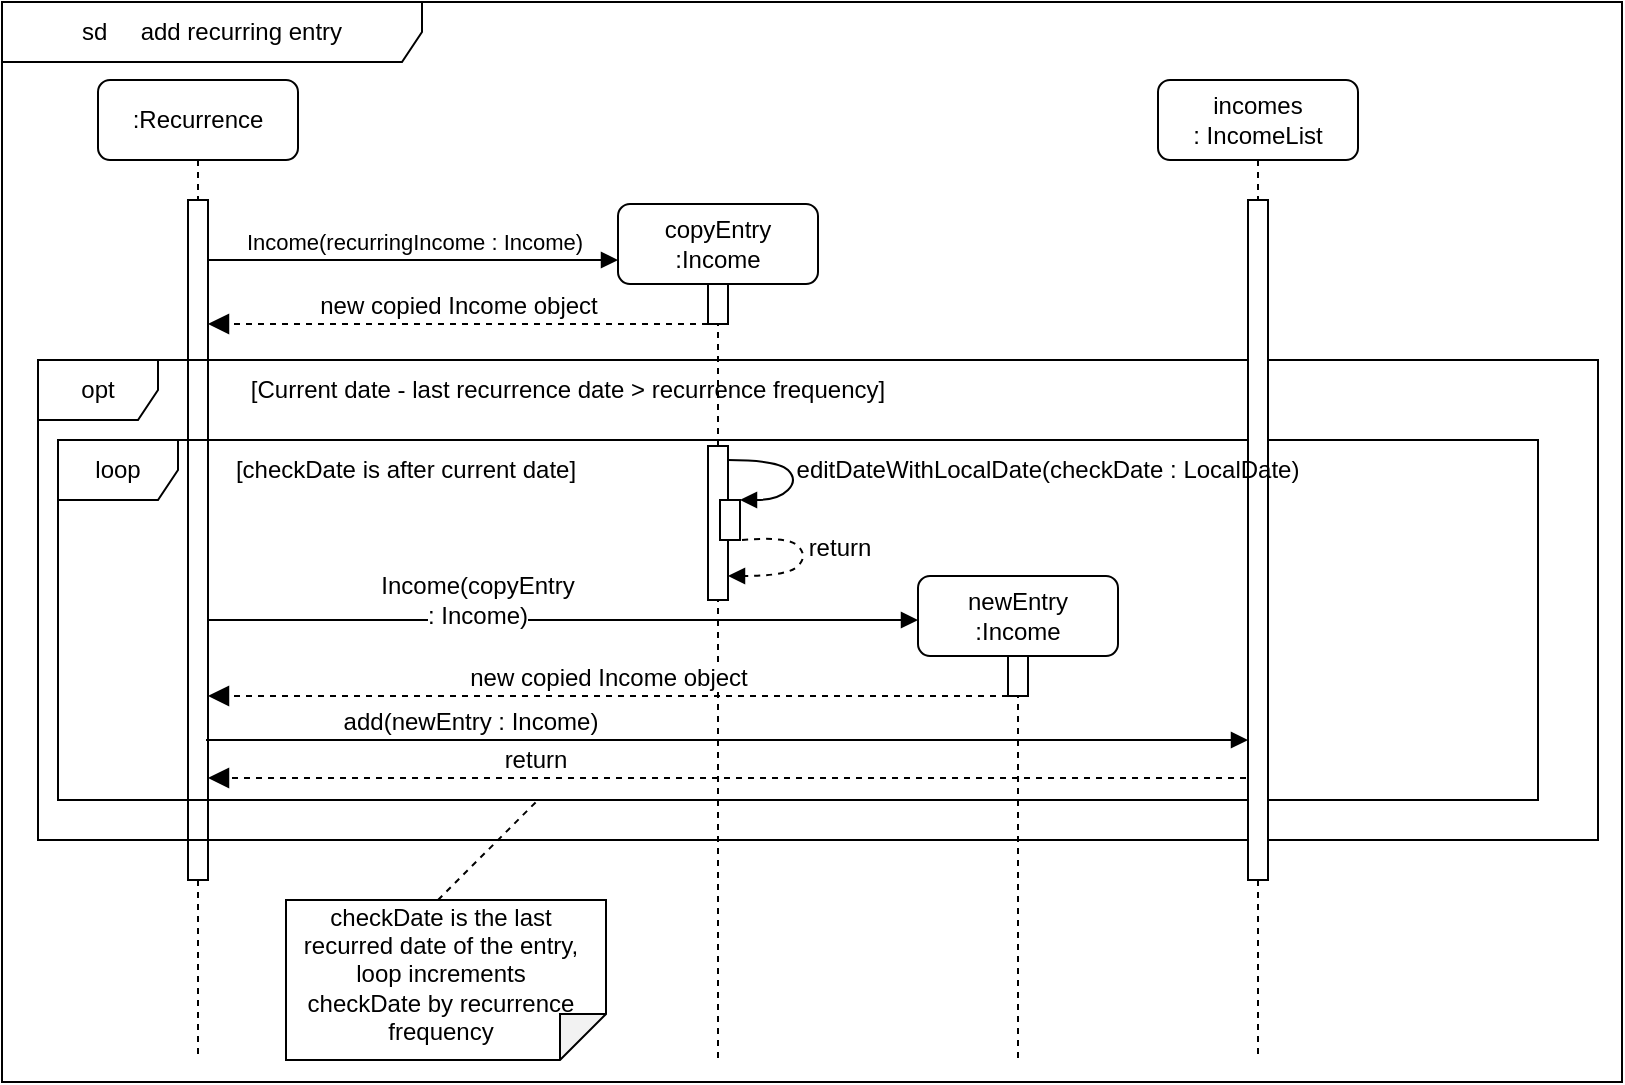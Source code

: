 <mxGraphModel dx="874" dy="589" grid="1" gridSize="10" guides="1" tooltips="1" connect="1" arrows="1" fold="1" page="1" pageScale="1" pageWidth="850" pageHeight="1100" math="0" shadow="0">
  <root>
    <mxCell id="0" />
    <mxCell id="1" parent="0" />
    <mxCell id="aM9ryv3xv72pqoxQDRHE-1" value=":Recurrence" style="shape=umlLifeline;rounded=1;perimeter=lifelinePerimeter;whiteSpace=wrap;html=1;container=0;dropTarget=0;collapsible=0;recursiveResize=0;outlineConnect=0;portConstraint=eastwest;newEdgeStyle={&quot;edgeStyle&quot;:&quot;elbowEdgeStyle&quot;,&quot;elbow&quot;:&quot;vertical&quot;,&quot;curved&quot;:0,&quot;rounded&quot;:0};" parent="1" vertex="1">
      <mxGeometry x="58" y="59" width="100" height="490" as="geometry" />
    </mxCell>
    <mxCell id="aM9ryv3xv72pqoxQDRHE-2" value="" style="html=1;points=[];perimeter=orthogonalPerimeter;outlineConnect=0;targetShapes=umlLifeline;portConstraint=eastwest;newEdgeStyle={&quot;edgeStyle&quot;:&quot;elbowEdgeStyle&quot;,&quot;elbow&quot;:&quot;vertical&quot;,&quot;curved&quot;:0,&quot;rounded&quot;:0};" parent="aM9ryv3xv72pqoxQDRHE-1" vertex="1">
      <mxGeometry x="45" y="60" width="10" height="340" as="geometry" />
    </mxCell>
    <mxCell id="aM9ryv3xv72pqoxQDRHE-5" value="copyEntry&lt;br&gt;:Income" style="shape=umlLifeline;rounded=1;perimeter=lifelinePerimeter;whiteSpace=wrap;html=1;container=0;dropTarget=0;collapsible=0;recursiveResize=0;outlineConnect=0;portConstraint=eastwest;newEdgeStyle={&quot;edgeStyle&quot;:&quot;elbowEdgeStyle&quot;,&quot;elbow&quot;:&quot;vertical&quot;,&quot;curved&quot;:0,&quot;rounded&quot;:0};" parent="1" vertex="1">
      <mxGeometry x="318" y="121" width="100" height="428" as="geometry" />
    </mxCell>
    <mxCell id="aM9ryv3xv72pqoxQDRHE-6" value="" style="html=1;points=[];perimeter=orthogonalPerimeter;outlineConnect=0;targetShapes=umlLifeline;portConstraint=eastwest;newEdgeStyle={&quot;edgeStyle&quot;:&quot;elbowEdgeStyle&quot;,&quot;elbow&quot;:&quot;vertical&quot;,&quot;curved&quot;:0,&quot;rounded&quot;:0};" parent="aM9ryv3xv72pqoxQDRHE-5" vertex="1">
      <mxGeometry x="45" y="40" width="10" height="20" as="geometry" />
    </mxCell>
    <mxCell id="aM9ryv3xv72pqoxQDRHE-7" value="Income(recurringIncome : Income)" style="html=1;verticalAlign=bottom;endArrow=block;edgeStyle=elbowEdgeStyle;elbow=vertical;curved=0;rounded=0;" parent="1" source="aM9ryv3xv72pqoxQDRHE-2" edge="1">
      <mxGeometry relative="1" as="geometry">
        <mxPoint x="213" y="149" as="sourcePoint" />
        <Array as="points">
          <mxPoint x="308" y="149" />
        </Array>
        <mxPoint x="318" y="149" as="targetPoint" />
      </mxGeometry>
    </mxCell>
    <mxCell id="aM9ryv3xv72pqoxQDRHE-8" value="&lt;font style=&quot;font-size: 12px;&quot;&gt;new copied Income object&lt;/font&gt;" style="html=1;verticalAlign=bottom;endArrow=block;dashed=1;endSize=8;edgeStyle=elbowEdgeStyle;elbow=vertical;curved=0;rounded=0;endFill=1;" parent="1" source="aM9ryv3xv72pqoxQDRHE-6" edge="1">
      <mxGeometry relative="1" as="geometry">
        <mxPoint x="113" y="181" as="targetPoint" />
        <Array as="points">
          <mxPoint x="208" y="181" />
        </Array>
        <mxPoint x="358" y="181" as="sourcePoint" />
      </mxGeometry>
    </mxCell>
    <mxCell id="KprL8Gtzc8UCZSi8YQah-1" value="opt" style="shape=umlFrame;whiteSpace=wrap;html=1;pointerEvents=0;" vertex="1" parent="1">
      <mxGeometry x="28" y="199" width="780" height="240" as="geometry" />
    </mxCell>
    <mxCell id="KprL8Gtzc8UCZSi8YQah-2" value="[Current date - last recurrence date &amp;gt; recurrence frequency]" style="text;html=1;align=center;verticalAlign=middle;whiteSpace=wrap;rounded=0;" vertex="1" parent="1">
      <mxGeometry x="128" y="199" width="330" height="30" as="geometry" />
    </mxCell>
    <mxCell id="KprL8Gtzc8UCZSi8YQah-3" value="loop" style="shape=umlFrame;whiteSpace=wrap;html=1;pointerEvents=0;" vertex="1" parent="1">
      <mxGeometry x="38" y="239" width="740" height="180" as="geometry" />
    </mxCell>
    <mxCell id="KprL8Gtzc8UCZSi8YQah-4" value="[checkDate is after current date]" style="text;html=1;align=center;verticalAlign=middle;whiteSpace=wrap;rounded=0;" vertex="1" parent="1">
      <mxGeometry x="107" y="239" width="210" height="30" as="geometry" />
    </mxCell>
    <mxCell id="KprL8Gtzc8UCZSi8YQah-5" value="" style="shape=note;whiteSpace=wrap;html=1;backgroundOutline=1;darkOpacity=0.05;rotation=90;size=23;" vertex="1" parent="1">
      <mxGeometry x="192" y="429" width="80" height="160" as="geometry" />
    </mxCell>
    <mxCell id="KprL8Gtzc8UCZSi8YQah-6" value="checkDate is the last recurred date of the entry, loop increments checkDate by recurrence frequency" style="text;html=1;align=center;verticalAlign=middle;whiteSpace=wrap;rounded=0;" vertex="1" parent="1">
      <mxGeometry x="157" y="490" width="144.67" height="31" as="geometry" />
    </mxCell>
    <mxCell id="KprL8Gtzc8UCZSi8YQah-7" value="" style="endArrow=none;dashed=1;html=1;rounded=0;" edge="1" parent="1">
      <mxGeometry width="50" height="50" relative="1" as="geometry">
        <mxPoint x="228" y="469" as="sourcePoint" />
        <mxPoint x="278" y="419" as="targetPoint" />
      </mxGeometry>
    </mxCell>
    <mxCell id="KprL8Gtzc8UCZSi8YQah-8" value="newEntry&lt;br&gt;:Income" style="shape=umlLifeline;rounded=1;perimeter=lifelinePerimeter;whiteSpace=wrap;html=1;container=0;dropTarget=0;collapsible=0;recursiveResize=0;outlineConnect=0;portConstraint=eastwest;newEdgeStyle={&quot;edgeStyle&quot;:&quot;elbowEdgeStyle&quot;,&quot;elbow&quot;:&quot;vertical&quot;,&quot;curved&quot;:0,&quot;rounded&quot;:0};" vertex="1" parent="1">
      <mxGeometry x="468" y="307" width="100" height="242" as="geometry" />
    </mxCell>
    <mxCell id="KprL8Gtzc8UCZSi8YQah-9" value="" style="html=1;points=[];perimeter=orthogonalPerimeter;outlineConnect=0;targetShapes=umlLifeline;portConstraint=eastwest;newEdgeStyle={&quot;edgeStyle&quot;:&quot;elbowEdgeStyle&quot;,&quot;elbow&quot;:&quot;vertical&quot;,&quot;curved&quot;:0,&quot;rounded&quot;:0};" vertex="1" parent="KprL8Gtzc8UCZSi8YQah-8">
      <mxGeometry x="45" y="40" width="10" height="20" as="geometry" />
    </mxCell>
    <mxCell id="KprL8Gtzc8UCZSi8YQah-16" value="" style="html=1;points=[];perimeter=orthogonalPerimeter;outlineConnect=0;targetShapes=umlLifeline;portConstraint=eastwest;newEdgeStyle={&quot;edgeStyle&quot;:&quot;elbowEdgeStyle&quot;,&quot;elbow&quot;:&quot;vertical&quot;,&quot;curved&quot;:0,&quot;rounded&quot;:0};" vertex="1" parent="1">
      <mxGeometry x="363" y="242" width="10" height="77" as="geometry" />
    </mxCell>
    <mxCell id="KprL8Gtzc8UCZSi8YQah-10" value="" style="html=1;points=[];perimeter=orthogonalPerimeter;outlineConnect=0;targetShapes=umlLifeline;portConstraint=eastwest;newEdgeStyle={&quot;edgeStyle&quot;:&quot;elbowEdgeStyle&quot;,&quot;elbow&quot;:&quot;vertical&quot;,&quot;curved&quot;:0,&quot;rounded&quot;:0};" vertex="1" parent="1">
      <mxGeometry x="369" y="269" width="10" height="20" as="geometry" />
    </mxCell>
    <mxCell id="KprL8Gtzc8UCZSi8YQah-11" value="" style="curved=1;endArrow=block;html=1;rounded=0;endFill=1;" edge="1" parent="1" source="KprL8Gtzc8UCZSi8YQah-16" target="KprL8Gtzc8UCZSi8YQah-10">
      <mxGeometry width="50" height="50" relative="1" as="geometry">
        <mxPoint x="393" y="259" as="sourcePoint" />
        <mxPoint x="443" y="219" as="targetPoint" />
        <Array as="points">
          <mxPoint x="398" y="249" />
          <mxPoint x="408" y="259" />
          <mxPoint x="398" y="269" />
        </Array>
      </mxGeometry>
    </mxCell>
    <mxCell id="KprL8Gtzc8UCZSi8YQah-13" value="" style="curved=1;endArrow=block;html=1;rounded=0;exitX=1.155;exitY=0.335;exitDx=0;exitDy=0;exitPerimeter=0;dashed=1;endFill=1;" edge="1" parent="1" target="KprL8Gtzc8UCZSi8YQah-16">
      <mxGeometry width="50" height="50" relative="1" as="geometry">
        <mxPoint x="380" y="289" as="sourcePoint" />
        <mxPoint x="384" y="307" as="targetPoint" />
        <Array as="points">
          <mxPoint x="403" y="287" />
          <mxPoint x="413" y="297" />
          <mxPoint x="403" y="307" />
        </Array>
      </mxGeometry>
    </mxCell>
    <mxCell id="KprL8Gtzc8UCZSi8YQah-15" value="return" style="text;html=1;align=center;verticalAlign=middle;whiteSpace=wrap;rounded=0;" vertex="1" parent="1">
      <mxGeometry x="399" y="278" width="60" height="30" as="geometry" />
    </mxCell>
    <mxCell id="KprL8Gtzc8UCZSi8YQah-17" value="" style="endArrow=block;html=1;rounded=0;endFill=1;" edge="1" parent="1" source="aM9ryv3xv72pqoxQDRHE-2">
      <mxGeometry width="50" height="50" relative="1" as="geometry">
        <mxPoint x="263" y="329" as="sourcePoint" />
        <mxPoint x="468" y="329" as="targetPoint" />
      </mxGeometry>
    </mxCell>
    <mxCell id="KprL8Gtzc8UCZSi8YQah-18" value="&lt;span style=&quot;text-wrap-mode: nowrap; background-color: rgb(255, 255, 255);&quot;&gt;&lt;font style=&quot;font-size: 12px;&quot;&gt;Income(copyEntry : Income)&lt;/font&gt;&lt;/span&gt;" style="text;html=1;align=center;verticalAlign=middle;whiteSpace=wrap;rounded=0;" vertex="1" parent="1">
      <mxGeometry x="218" y="304" width="60" height="30" as="geometry" />
    </mxCell>
    <mxCell id="KprL8Gtzc8UCZSi8YQah-19" value="&lt;font style=&quot;font-size: 12px;&quot;&gt;new copied Income object&lt;/font&gt;" style="html=1;verticalAlign=bottom;endArrow=block;dashed=1;endSize=8;edgeStyle=elbowEdgeStyle;elbow=vertical;curved=0;rounded=0;endFill=1;" edge="1" parent="1">
      <mxGeometry relative="1" as="geometry">
        <mxPoint x="113" y="367" as="targetPoint" />
        <Array as="points">
          <mxPoint x="358" y="367" />
        </Array>
        <mxPoint x="513" y="367" as="sourcePoint" />
      </mxGeometry>
    </mxCell>
    <mxCell id="KprL8Gtzc8UCZSi8YQah-20" value="incomes&lt;div&gt;: IncomeList&lt;/div&gt;" style="shape=umlLifeline;rounded=1;perimeter=lifelinePerimeter;whiteSpace=wrap;html=1;container=0;dropTarget=0;collapsible=0;recursiveResize=0;outlineConnect=0;portConstraint=eastwest;newEdgeStyle={&quot;edgeStyle&quot;:&quot;elbowEdgeStyle&quot;,&quot;elbow&quot;:&quot;vertical&quot;,&quot;curved&quot;:0,&quot;rounded&quot;:0};" vertex="1" parent="1">
      <mxGeometry x="588" y="59" width="100" height="490" as="geometry" />
    </mxCell>
    <mxCell id="KprL8Gtzc8UCZSi8YQah-21" value="" style="html=1;points=[];perimeter=orthogonalPerimeter;outlineConnect=0;targetShapes=umlLifeline;portConstraint=eastwest;newEdgeStyle={&quot;edgeStyle&quot;:&quot;elbowEdgeStyle&quot;,&quot;elbow&quot;:&quot;vertical&quot;,&quot;curved&quot;:0,&quot;rounded&quot;:0};" vertex="1" parent="KprL8Gtzc8UCZSi8YQah-20">
      <mxGeometry x="45" y="60" width="10" height="340" as="geometry" />
    </mxCell>
    <mxCell id="KprL8Gtzc8UCZSi8YQah-22" value="" style="endArrow=block;html=1;rounded=0;endFill=1;" edge="1" parent="1">
      <mxGeometry width="50" height="50" relative="1" as="geometry">
        <mxPoint x="112" y="389" as="sourcePoint" />
        <mxPoint x="633" y="389" as="targetPoint" />
      </mxGeometry>
    </mxCell>
    <mxCell id="KprL8Gtzc8UCZSi8YQah-23" value="add(newEntry : Income)" style="text;html=1;align=center;verticalAlign=middle;whiteSpace=wrap;rounded=0;" vertex="1" parent="1">
      <mxGeometry x="174" y="365" width="141" height="30" as="geometry" />
    </mxCell>
    <mxCell id="KprL8Gtzc8UCZSi8YQah-24" value="" style="html=1;verticalAlign=bottom;endArrow=block;dashed=1;endSize=8;edgeStyle=elbowEdgeStyle;elbow=vertical;curved=0;rounded=0;endFill=1;" edge="1" parent="1" target="aM9ryv3xv72pqoxQDRHE-2">
      <mxGeometry relative="1" as="geometry">
        <mxPoint x="118" y="408" as="targetPoint" />
        <Array as="points">
          <mxPoint x="363" y="408" />
        </Array>
        <mxPoint x="632" y="408" as="sourcePoint" />
      </mxGeometry>
    </mxCell>
    <mxCell id="KprL8Gtzc8UCZSi8YQah-25" value="return" style="text;html=1;align=center;verticalAlign=middle;whiteSpace=wrap;rounded=0;" vertex="1" parent="1">
      <mxGeometry x="247" y="384" width="60" height="30" as="geometry" />
    </mxCell>
    <mxCell id="KprL8Gtzc8UCZSi8YQah-12" value="editDateWithLocalDate(checkDate : LocalDate)" style="text;html=1;align=center;verticalAlign=middle;whiteSpace=wrap;rounded=0;" vertex="1" parent="1">
      <mxGeometry x="398" y="239" width="270" height="30" as="geometry" />
    </mxCell>
    <mxCell id="KprL8Gtzc8UCZSi8YQah-26" value="sd&amp;nbsp; &amp;nbsp; &amp;nbsp;add recurring entry" style="shape=umlFrame;whiteSpace=wrap;html=1;pointerEvents=0;width=210;height=30;" vertex="1" parent="1">
      <mxGeometry x="10" y="20" width="810" height="540" as="geometry" />
    </mxCell>
  </root>
</mxGraphModel>
